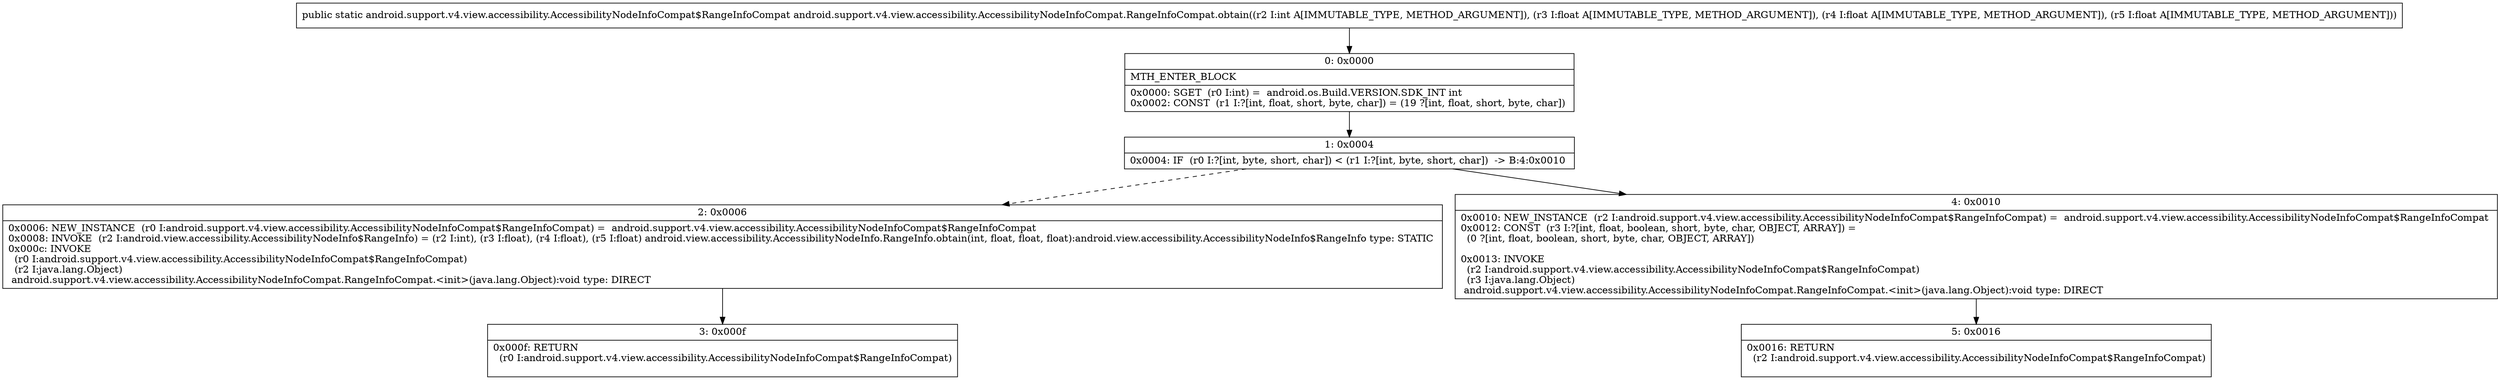 digraph "CFG forandroid.support.v4.view.accessibility.AccessibilityNodeInfoCompat.RangeInfoCompat.obtain(IFFF)Landroid\/support\/v4\/view\/accessibility\/AccessibilityNodeInfoCompat$RangeInfoCompat;" {
Node_0 [shape=record,label="{0\:\ 0x0000|MTH_ENTER_BLOCK\l|0x0000: SGET  (r0 I:int) =  android.os.Build.VERSION.SDK_INT int \l0x0002: CONST  (r1 I:?[int, float, short, byte, char]) = (19 ?[int, float, short, byte, char]) \l}"];
Node_1 [shape=record,label="{1\:\ 0x0004|0x0004: IF  (r0 I:?[int, byte, short, char]) \< (r1 I:?[int, byte, short, char])  \-\> B:4:0x0010 \l}"];
Node_2 [shape=record,label="{2\:\ 0x0006|0x0006: NEW_INSTANCE  (r0 I:android.support.v4.view.accessibility.AccessibilityNodeInfoCompat$RangeInfoCompat) =  android.support.v4.view.accessibility.AccessibilityNodeInfoCompat$RangeInfoCompat \l0x0008: INVOKE  (r2 I:android.view.accessibility.AccessibilityNodeInfo$RangeInfo) = (r2 I:int), (r3 I:float), (r4 I:float), (r5 I:float) android.view.accessibility.AccessibilityNodeInfo.RangeInfo.obtain(int, float, float, float):android.view.accessibility.AccessibilityNodeInfo$RangeInfo type: STATIC \l0x000c: INVOKE  \l  (r0 I:android.support.v4.view.accessibility.AccessibilityNodeInfoCompat$RangeInfoCompat)\l  (r2 I:java.lang.Object)\l android.support.v4.view.accessibility.AccessibilityNodeInfoCompat.RangeInfoCompat.\<init\>(java.lang.Object):void type: DIRECT \l}"];
Node_3 [shape=record,label="{3\:\ 0x000f|0x000f: RETURN  \l  (r0 I:android.support.v4.view.accessibility.AccessibilityNodeInfoCompat$RangeInfoCompat)\l \l}"];
Node_4 [shape=record,label="{4\:\ 0x0010|0x0010: NEW_INSTANCE  (r2 I:android.support.v4.view.accessibility.AccessibilityNodeInfoCompat$RangeInfoCompat) =  android.support.v4.view.accessibility.AccessibilityNodeInfoCompat$RangeInfoCompat \l0x0012: CONST  (r3 I:?[int, float, boolean, short, byte, char, OBJECT, ARRAY]) = \l  (0 ?[int, float, boolean, short, byte, char, OBJECT, ARRAY])\l \l0x0013: INVOKE  \l  (r2 I:android.support.v4.view.accessibility.AccessibilityNodeInfoCompat$RangeInfoCompat)\l  (r3 I:java.lang.Object)\l android.support.v4.view.accessibility.AccessibilityNodeInfoCompat.RangeInfoCompat.\<init\>(java.lang.Object):void type: DIRECT \l}"];
Node_5 [shape=record,label="{5\:\ 0x0016|0x0016: RETURN  \l  (r2 I:android.support.v4.view.accessibility.AccessibilityNodeInfoCompat$RangeInfoCompat)\l \l}"];
MethodNode[shape=record,label="{public static android.support.v4.view.accessibility.AccessibilityNodeInfoCompat$RangeInfoCompat android.support.v4.view.accessibility.AccessibilityNodeInfoCompat.RangeInfoCompat.obtain((r2 I:int A[IMMUTABLE_TYPE, METHOD_ARGUMENT]), (r3 I:float A[IMMUTABLE_TYPE, METHOD_ARGUMENT]), (r4 I:float A[IMMUTABLE_TYPE, METHOD_ARGUMENT]), (r5 I:float A[IMMUTABLE_TYPE, METHOD_ARGUMENT])) }"];
MethodNode -> Node_0;
Node_0 -> Node_1;
Node_1 -> Node_2[style=dashed];
Node_1 -> Node_4;
Node_2 -> Node_3;
Node_4 -> Node_5;
}

